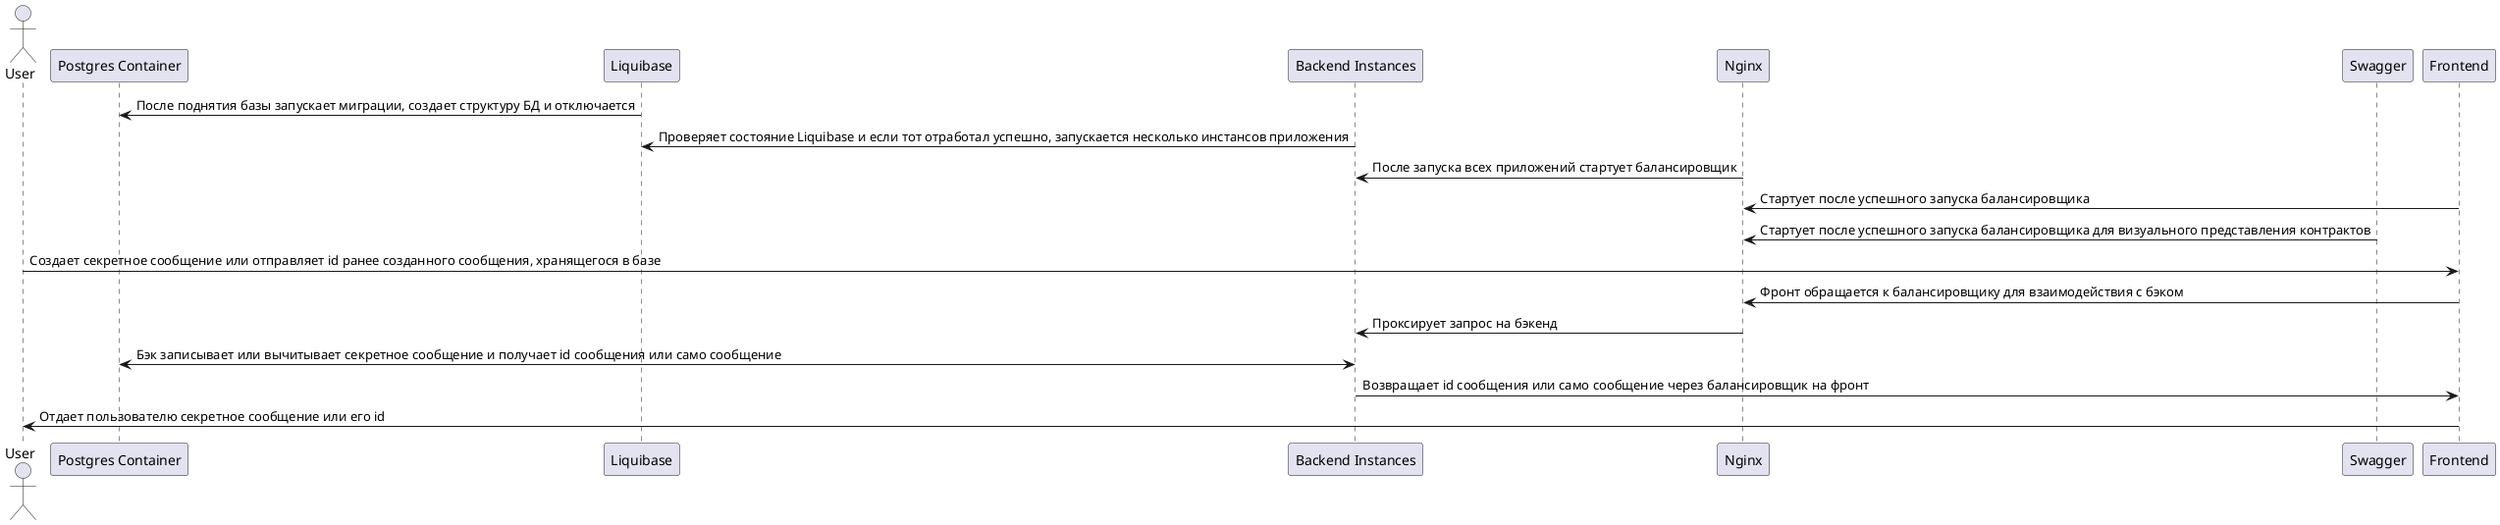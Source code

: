 @startuml

actor User

participant "Postgres Container" as db
participant "Liquibase" as liquibase
participant "Backend Instances" as backend
participant "Nginx" as nginx
participant "Swagger" as swagger
participant "Frontend" as frontend

liquibase -> db: После поднятия базы запускает миграции, создает структуру БД и отключается
backend -> liquibase: Проверяет состояние Liquibase и если тот отработал успешно, запускается несколько инстансов приложения
nginx -> backend: После запуска всех приложений стартует балансировщик
frontend -> nginx: Стартует после успешного запуска балансировщика 
swagger -> nginx: Стартует после успешного запуска балансировщика для визуального представления контрактов
User -> frontend: Создает секретное сообщение или отправляет id ранее созданного сообщения, хранящегося в базе
frontend -> nginx: Фронт обращается к балансировщику для взаимодействия с бэком
nginx -> backend: Проксирует запрос на бэкенд
backend <-> db: Бэк записывает или вычитывает секретное сообщение и получает id сообщения или само сообщение
backend -> frontend: Возвращает id сообщения или само сообщение через балансировщик на фронт
frontend -> User: Отдает пользователю секретное сообщение или его id

@enduml